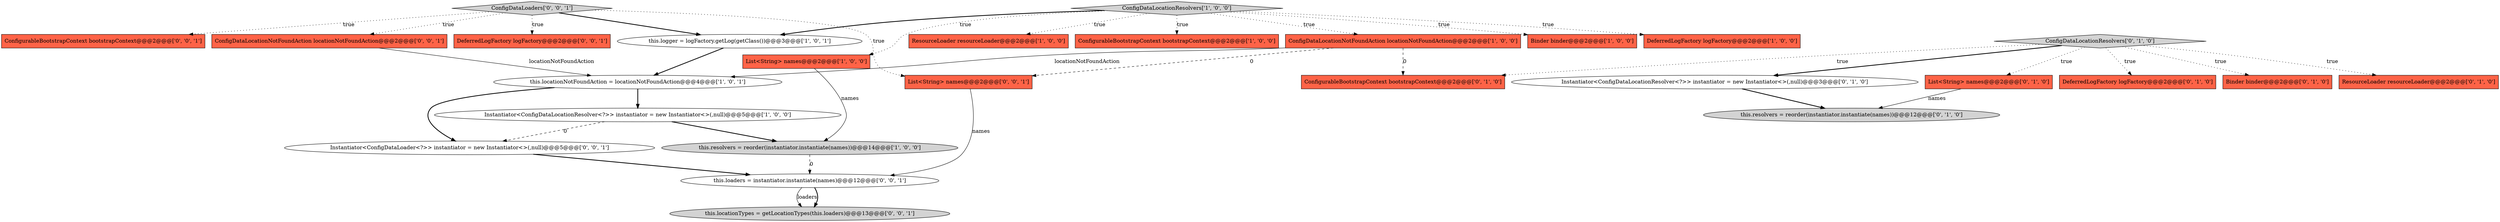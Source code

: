 digraph {
19 [style = filled, label = "DeferredLogFactory logFactory@@@2@@@['0', '0', '1']", fillcolor = tomato, shape = box image = "AAA0AAABBB3BBB"];
21 [style = filled, label = "Instantiator<ConfigDataLoader<?>> instantiator = new Instantiator<>(,null)@@@5@@@['0', '0', '1']", fillcolor = white, shape = ellipse image = "AAA0AAABBB3BBB"];
1 [style = filled, label = "Instantiator<ConfigDataLocationResolver<?>> instantiator = new Instantiator<>(,null)@@@5@@@['1', '0', '0']", fillcolor = white, shape = ellipse image = "AAA0AAABBB1BBB"];
26 [style = filled, label = "ConfigDataLoaders['0', '0', '1']", fillcolor = lightgray, shape = diamond image = "AAA0AAABBB3BBB"];
24 [style = filled, label = "this.locationTypes = getLocationTypes(this.loaders)@@@13@@@['0', '0', '1']", fillcolor = lightgray, shape = ellipse image = "AAA0AAABBB3BBB"];
16 [style = filled, label = "ConfigDataLocationResolvers['0', '1', '0']", fillcolor = lightgray, shape = diamond image = "AAA0AAABBB2BBB"];
8 [style = filled, label = "this.logger = logFactory.getLog(getClass())@@@3@@@['1', '0', '1']", fillcolor = white, shape = ellipse image = "AAA0AAABBB1BBB"];
22 [style = filled, label = "this.loaders = instantiator.instantiate(names)@@@12@@@['0', '0', '1']", fillcolor = white, shape = ellipse image = "AAA0AAABBB3BBB"];
14 [style = filled, label = "DeferredLogFactory logFactory@@@2@@@['0', '1', '0']", fillcolor = tomato, shape = box image = "AAA0AAABBB2BBB"];
17 [style = filled, label = "Binder binder@@@2@@@['0', '1', '0']", fillcolor = tomato, shape = box image = "AAA0AAABBB2BBB"];
15 [style = filled, label = "ResourceLoader resourceLoader@@@2@@@['0', '1', '0']", fillcolor = tomato, shape = box image = "AAA0AAABBB2BBB"];
23 [style = filled, label = "ConfigDataLocationNotFoundAction locationNotFoundAction@@@2@@@['0', '0', '1']", fillcolor = tomato, shape = box image = "AAA0AAABBB3BBB"];
20 [style = filled, label = "ConfigurableBootstrapContext bootstrapContext@@@2@@@['0', '0', '1']", fillcolor = tomato, shape = box image = "AAA0AAABBB3BBB"];
13 [style = filled, label = "Instantiator<ConfigDataLocationResolver<?>> instantiator = new Instantiator<>(,null)@@@3@@@['0', '1', '0']", fillcolor = white, shape = ellipse image = "AAA0AAABBB2BBB"];
10 [style = filled, label = "ConfigDataLocationResolvers['1', '0', '0']", fillcolor = lightgray, shape = diamond image = "AAA0AAABBB1BBB"];
9 [style = filled, label = "this.locationNotFoundAction = locationNotFoundAction@@@4@@@['1', '0', '1']", fillcolor = white, shape = ellipse image = "AAA0AAABBB1BBB"];
6 [style = filled, label = "List<String> names@@@2@@@['1', '0', '0']", fillcolor = tomato, shape = box image = "AAA0AAABBB1BBB"];
11 [style = filled, label = "List<String> names@@@2@@@['0', '1', '0']", fillcolor = tomato, shape = box image = "AAA0AAABBB2BBB"];
0 [style = filled, label = "ResourceLoader resourceLoader@@@2@@@['1', '0', '0']", fillcolor = tomato, shape = box image = "AAA0AAABBB1BBB"];
5 [style = filled, label = "ConfigurableBootstrapContext bootstrapContext@@@2@@@['1', '0', '0']", fillcolor = tomato, shape = box image = "AAA0AAABBB1BBB"];
4 [style = filled, label = "this.resolvers = reorder(instantiator.instantiate(names))@@@14@@@['1', '0', '0']", fillcolor = lightgray, shape = ellipse image = "AAA0AAABBB1BBB"];
3 [style = filled, label = "Binder binder@@@2@@@['1', '0', '0']", fillcolor = tomato, shape = box image = "AAA0AAABBB1BBB"];
2 [style = filled, label = "DeferredLogFactory logFactory@@@2@@@['1', '0', '0']", fillcolor = tomato, shape = box image = "AAA0AAABBB1BBB"];
25 [style = filled, label = "List<String> names@@@2@@@['0', '0', '1']", fillcolor = tomato, shape = box image = "AAA0AAABBB3BBB"];
7 [style = filled, label = "ConfigDataLocationNotFoundAction locationNotFoundAction@@@2@@@['1', '0', '0']", fillcolor = tomato, shape = box image = "AAA1AAABBB1BBB"];
12 [style = filled, label = "this.resolvers = reorder(instantiator.instantiate(names))@@@12@@@['0', '1', '0']", fillcolor = lightgray, shape = ellipse image = "AAA0AAABBB2BBB"];
18 [style = filled, label = "ConfigurableBootstrapContext bootstrapContext@@@2@@@['0', '1', '0']", fillcolor = tomato, shape = box image = "AAA1AAABBB2BBB"];
1->4 [style = bold, label=""];
16->13 [style = bold, label=""];
10->6 [style = dotted, label="true"];
11->12 [style = solid, label="names"];
6->4 [style = solid, label="names"];
7->18 [style = dashed, label="0"];
25->22 [style = solid, label="names"];
26->25 [style = dotted, label="true"];
16->17 [style = dotted, label="true"];
23->9 [style = solid, label="locationNotFoundAction"];
10->3 [style = dotted, label="true"];
7->9 [style = solid, label="locationNotFoundAction"];
22->24 [style = solid, label="loaders"];
26->19 [style = dotted, label="true"];
26->8 [style = bold, label=""];
26->20 [style = dotted, label="true"];
26->23 [style = dotted, label="true"];
1->21 [style = dashed, label="0"];
4->22 [style = dashed, label="0"];
10->5 [style = dotted, label="true"];
13->12 [style = bold, label=""];
10->8 [style = bold, label=""];
10->2 [style = dotted, label="true"];
21->22 [style = bold, label=""];
16->14 [style = dotted, label="true"];
9->21 [style = bold, label=""];
8->9 [style = bold, label=""];
7->25 [style = dashed, label="0"];
10->0 [style = dotted, label="true"];
22->24 [style = bold, label=""];
9->1 [style = bold, label=""];
16->11 [style = dotted, label="true"];
10->7 [style = dotted, label="true"];
16->15 [style = dotted, label="true"];
16->18 [style = dotted, label="true"];
}
